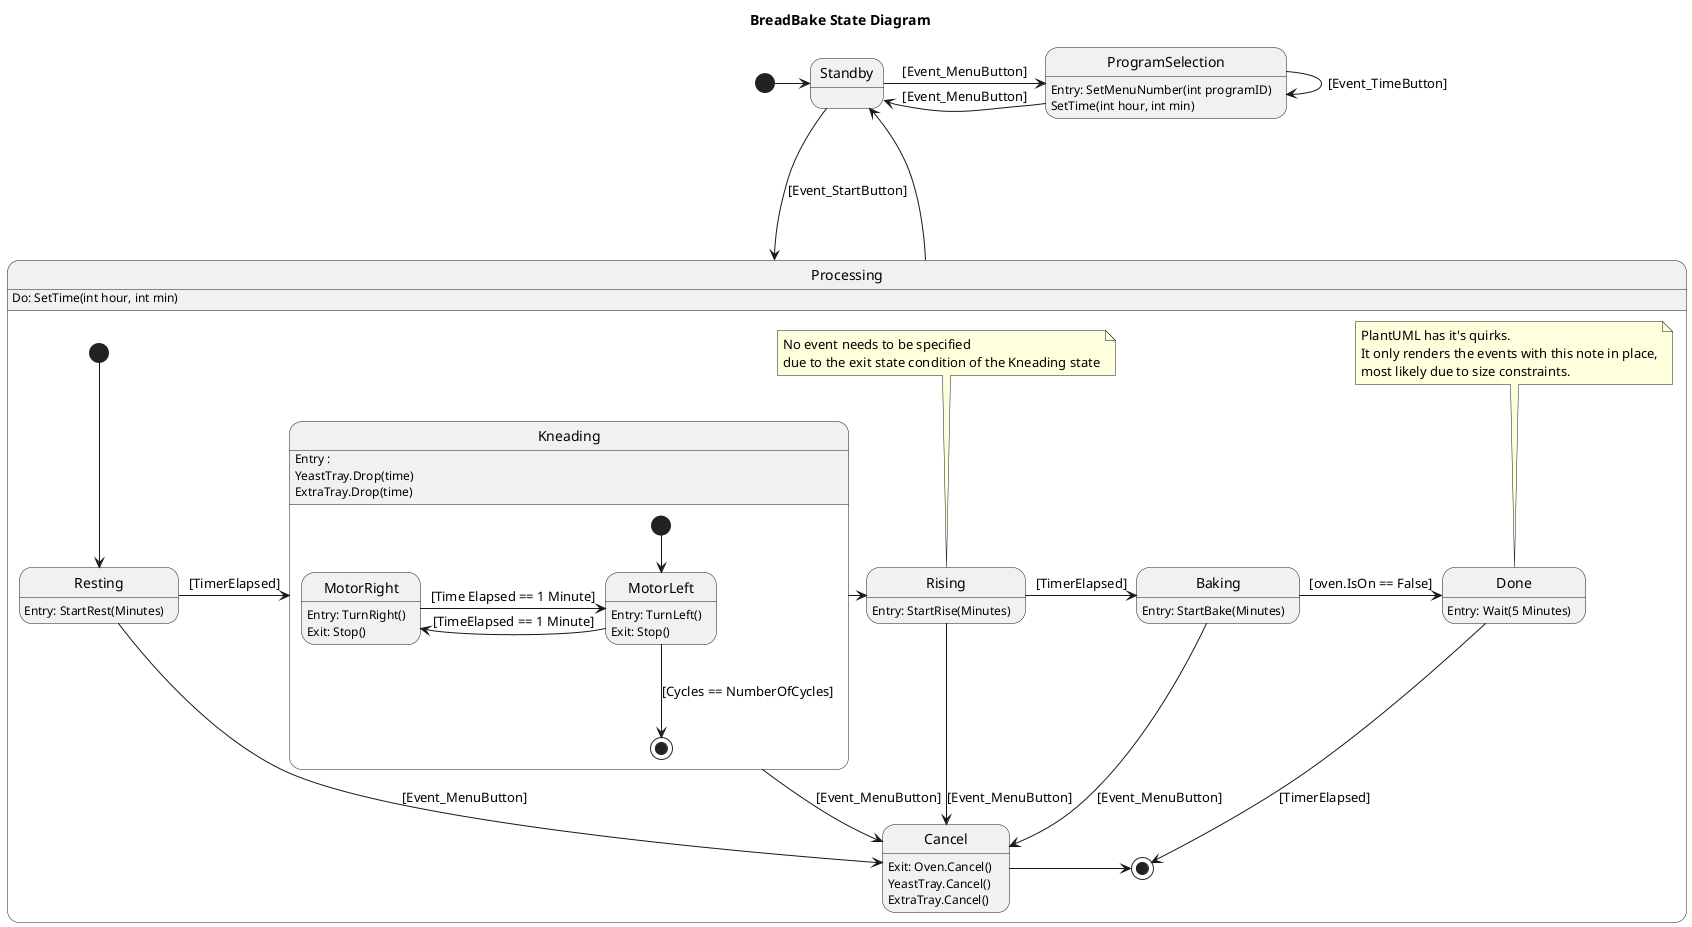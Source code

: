 @startuml BreadBake
Title BreadBake State Diagram

[*] -> Standby

state ProgramSelection
    ProgramSelection : Entry: SetMenuNumber(int programID)
    ProgramSelection : SetTime(int hour, int min)

Standby -> ProgramSelection : [Event_MenuButton]
ProgramSelection -> Standby : [Event_MenuButton]
ProgramSelection -> ProgramSelection : [Event_TimeButton]

Standby ---> Processing : [Event_StartButton]

state Processing {
    Processing: Do: SetTime(int hour, int min)
    state Baking
        Baking: Entry: StartBake(Minutes)
    state Resting
        Resting: Entry: StartRest(Minutes)
    state Rising
        Rising: Entry: StartRise(Minutes)
    state Done
        Done: Entry: Wait(5 Minutes)

    state Kneading {
    Kneading: Entry : 
    Kneading: YeastTray.Drop(time)
    Kneading: ExtraTray.Drop(time)

    state MotorLeft
        MotorLeft: Entry: TurnLeft()
        MotorLeft: Exit: Stop()
    state MotorRight
        MotorRight: Entry: TurnRight()
        MotorRight: Exit: Stop()

    [*] --> MotorLeft

    MotorLeft -Left-> MotorRight : [TimeElapsed == 1 Minute]
    MotorRight -Right-> MotorLeft : [Time Elapsed == 1 Minute]
    MotorLeft --Down-> [*] : [Cycles == NumberOfCycles]
    }

    state Cancel {
        Cancel: Exit: Oven.Cancel() \nYeastTray.Cancel() \nExtraTray.Cancel()
    }
    
    [*] -down-> Resting
    Resting --right-> Kneading : [TimerElapsed]
    note top of Rising
        No event needs to be specified
        due to the exit state condition of the Kneading state
    end note
    Kneading -> Rising
    Rising -> Baking : [TimerElapsed]
    Baking -right-> Done : [oven.IsOn == False]
    Done -> [*] : [TimerElapsed]

    note top of Done
        PlantUML has it's quirks.
        It only renders the events with this note in place,
        most likely due to size constraints.
    end note

    Resting -down-> Cancel : [Event_MenuButton]
    Kneading -down-> Cancel : [Event_MenuButton]
    Rising -down-> Cancel : [Event_MenuButton]
    Baking -down-> Cancel : [Event_MenuButton]

    Cancel->[*]
}

Processing --> Standby
@enduml